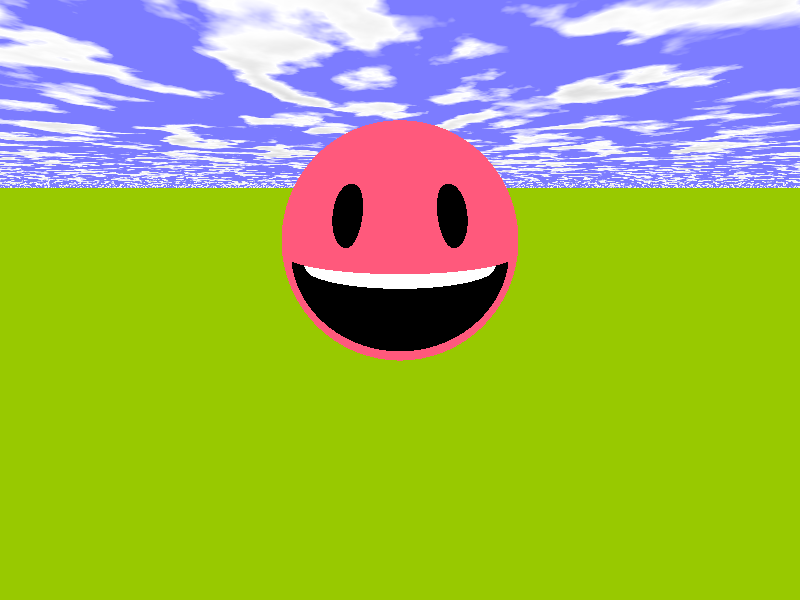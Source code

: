 
// PoVRay 3.7 Scene File " ... .pov"
// author:  ...
// date:    ...
//--------------------------------------------------------------------------
#version 3.7;
global_settings{ assumed_gamma 1.0 }
#default{ finish{ ambient 0.1 diffuse 0.9 }} 
//--------------------------------------------------------------------------
#include "colors.inc"
#include "textures.inc"
#include "glass.inc"
#include "metals.inc"
#include "golds.inc"
#include "stones.inc"
#include "woods.inc"
#include "shapes.inc"
#include "shapes2.inc"
#include "functions.inc"
#include "math.inc"
#include "transforms.inc"
//--------------------------------------------------------------------------
// camera ------------------------------------------------------------------
#declare Camera_0 = camera {/*ultra_wide_angle*/ angle 100      // front view
                            location  <0.0 , 2.0 ,-3.0>
                            right     x*image_width/image_height
                            look_at   <0.0 , 1.0 , 0.0>}
#declare Camera_1 = camera {/*ultra_wide_angle*/ angle 90   // diagonal view
                            location  <2.0 , 2.5 ,-3.0>
                            right     x*image_width/image_height
                            look_at   <0.0 , 1.0 , 0.0>}
#declare Camera_2 = camera {/*ultra_wide_angle*/ angle 90 // right side view
                            location  <3.0 , 1.0 , 0.0>
                            right     x*image_width/image_height
                            look_at   <0.0 , 1.0 , 0.0>}
#declare Camera_3 = camera {/*ultra_wide_angle*/ angle 90        // top view
                            location  <0.0 , 3.0 ,-0.001>
                            right     x*image_width/image_height
                            look_at   <0.0 , 1.0 , 0.0>}
camera{Camera_0}
// sun ---------------------------------------------------------------------
light_source{<1500,2500,-2500> color White}
// sky ---------------------------------------------------------------------
plane{<0,1,0>,1 hollow  
       texture{ pigment{ bozo turbulence 0.76
                         color_map { [0.5 rgb <0.20, 0.20, 1.0>]
                                     [0.6 rgb <1,1,1>]
                                     [1.0 rgb <0.5,0.5,0.5>]}
                       }
                finish {ambient 1 diffuse 0} }      
       scale 10000}
// fog ---------------------------------------------------------------------
fog{fog_type   2
    distance   50
    color      White
    fog_offset 0.1
    fog_alt    2.0
    turbulence 0.8}
// ground ------------------------------------------------------------------
plane { <0,1,0>, 0 
        texture{ pigment{ color rgb<0.35,0.65,0.0>*0.9 }
	         normal { bumps 0.75 scale 0.015 }
                 finish { phong 0.1 }
               } // end of texture
      } // end of plane
//--------------------------------------------------------------------------
//---------------------------- objects in scene ----------------------------
//--------------------------------------------------------------------------









// sample sphere 


/**sphere { <0,1,0>, 1.00 
         pigment { color Yellow } 
         scale<1.5,1,1>
       }
**/


/*#declare eye =
merge
{
    sphere
    {
        0, 1
        pigment { color White }
    }
    sphere
    {
        <0, 0, -2> , 0.5
        texture
        {
            pigment{ color rgb< 1, 1, 1>*0.00 } //  color Black
            finish { phong 1 }
        }
        scale 0.4*z
    }
    
}



#declare head =
union
{
    sphere
    {
        0, 1
        pigment { color Pink }
        scale 1.3*x
    }
    object
    {
        eye
        scale <0.3 ,0.3, 0.2>
        rotate 30*y
        translate -1*z
        rotate -30*y
    }
    object
    {
        eye
        scale <0.2 ,0.2, 0.1>
        rotate -30*y
        translate -1*z
        rotate 30*y
    }
    translate 1*y
}

head*/
#declare eye =
sphere
{
    0, 1
    texture
    {
        pigment{ color Black }
        finish { phong 1 }
        finish { phong 1 reflection { 0.4 metallic 0.5} }
    }
}

#declare half_head = 
intersection
{
    sphere { 0, 1 }
    box {
    <-1, 0, -1>, <1, 1, 1> 
        texture
        {
            pigment{ color Black }
            //finish { phong 1 }
            finish { phong 1 reflection { 0.4 metallic 0.5} }
        }
    }
    /*texture
    {
        pigment{ color rgb< 1.0, 0.65, 0.0> } 
        finish { phong 1 reflection 0.00 }
    }*/
    texture
    {
        pigment{ color rgb<1.0, 0.1, 0.20>*1 }
        finish { phong 1 reflection { 0.4 metallic 0.5} }
    }
}

#declare upper_head =
merge
{
    object { half_head }
    object
    {
        eye
        scale <0.1, 0.2, 0.1>
        translate -0.98*z
        rotate <20, 20, 0>
        
    }
    object
    {
        eye
        scale <0.1, 0.2, 0.1>
        translate -0.98*z
        rotate <20, -20, 0>
    }
    torus
    {
        0.8, 0.1 
        texture
        {
            pigment{ color White }
            //finish { phong 1 reflection 0.00 }
            finish { phong 1 reflection { 0.4 metallic 0.5} }
            //finish { phong 1 }
        }
        scale 1.5*y
    }
}

#declare lower_head =
difference
{
    object
    {
        half_head
        rotate 180*z
    }
    cone
    {
        <0, 0, -1>, 1, <0, 0, 0.7>, 0
        scale 0.75*y
        texture
        {
            pigment{ color Black }
            finish { phong 1 reflection { 0.4 metallic 0.5} }
            //finish { phong 1 }
        }
    }
}



/*
intersection
{
    box
    {
        <-1, 0, -1> , <1, 0, 1>
        texture
        {
            pigment{ color rgb<1.00, 1.00, 1.00>}  
            finish { phong 1 reflection{ 0.00 metallic 0.00 } } 
        }
    }
    sphere
    {
        0, 1
        texture
        {
            pigment{ color rgb<1.00, 0.55, 0.00>}
            finish { phong 1.0 reflection 0.00}
        }  
    }  
}*/

merge {
object { upper_head }
object { lower_head }
//rotate 45*y
translate 1.5*y
}
 
